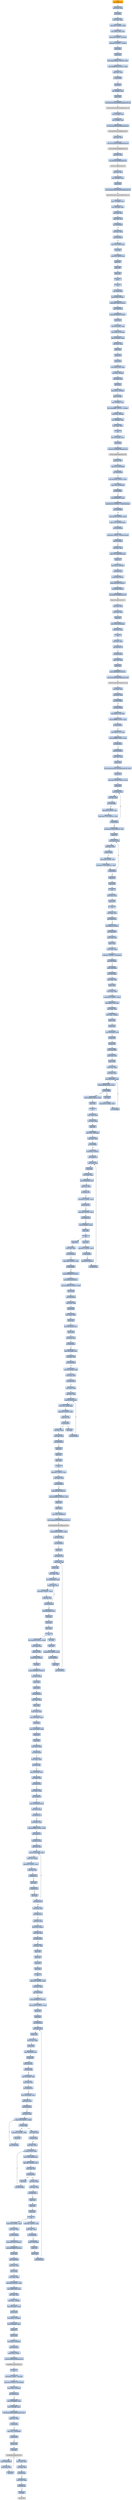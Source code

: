digraph G {
node[shape=rectangle,style=filled,fillcolor=lightsteelblue,color=lightsteelblue]
bgcolor="transparent"
a0x00436808call_0x0043da5d[label="start\ncall 0x0043da5d",color="lightgrey",fillcolor="orange"];
a0x0043da5dmovl_edi_edi[label="0x0043da5d\nmovl %edi, %edi"];
a0x0043da5fpushl_ebp[label="0x0043da5f\npushl %ebp"];
a0x0043da60movl_esp_ebp[label="0x0043da60\nmovl %esp, %ebp"];
a0x0043da62subl_0x10UINT8_esp[label="0x0043da62\nsubl $0x10<UINT8>, %esp"];
a0x0043da65movl_0x00477620_eax[label="0x0043da65\nmovl 0x00477620, %eax"];
a0x0043da6aandl_0x0UINT8__8ebp_[label="0x0043da6a\nandl $0x0<UINT8>, -8(%ebp)"];
a0x0043da6eandl_0x0UINT8__4ebp_[label="0x0043da6e\nandl $0x0<UINT8>, -4(%ebp)"];
a0x0043da72pushl_ebx[label="0x0043da72\npushl %ebx"];
a0x0043da73pushl_edi[label="0x0043da73\npushl %edi"];
a0x0043da74movl_0xbb40e64eUINT32_edi[label="0x0043da74\nmovl $0xbb40e64e<UINT32>, %edi"];
a0x0043da79movl_0xffff0000UINT32_ebx[label="0x0043da79\nmovl $0xffff0000<UINT32>, %ebx"];
a0x0043da7ecmpl_edi_eax[label="0x0043da7e\ncmpl %edi, %eax"];
a0x0043da80je_0x0043da8f[label="0x0043da80\nje 0x0043da8f"];
a0x0043da8fpushl_esi[label="0x0043da8f\npushl %esi"];
a0x0043da90leal__8ebp__eax[label="0x0043da90\nleal -8(%ebp), %eax"];
a0x0043da93pushl_eax[label="0x0043da93\npushl %eax"];
a0x0043da94call_GetSystemTimeAsFileTime_kernel32_dll[label="0x0043da94\ncall GetSystemTimeAsFileTime@kernel32.dll"];
GetSystemTimeAsFileTime_kernel32_dll[label="GetSystemTimeAsFileTime@kernel32.dll",color="lightgrey",fillcolor="lightgrey"];
a0x0043da9amovl__4ebp__esi[label="0x0043da9a\nmovl -4(%ebp), %esi"];
a0x0043da9dxorl__8ebp__esi[label="0x0043da9d\nxorl -8(%ebp), %esi"];
a0x0043daa0call_GetCurrentProcessId_kernel32_dll[label="0x0043daa0\ncall GetCurrentProcessId@kernel32.dll"];
GetCurrentProcessId_kernel32_dll[label="GetCurrentProcessId@kernel32.dll",color="lightgrey",fillcolor="lightgrey"];
a0x0043daa6xorl_eax_esi[label="0x0043daa6\nxorl %eax, %esi"];
a0x0043daa8call_GetCurrentThreadId_kernel32_dll[label="0x0043daa8\ncall GetCurrentThreadId@kernel32.dll"];
GetCurrentThreadId_kernel32_dll[label="GetCurrentThreadId@kernel32.dll",color="lightgrey",fillcolor="lightgrey"];
a0x0043daaexorl_eax_esi[label="0x0043daae\nxorl %eax, %esi"];
a0x0043dab0call_GetTickCount_kernel32_dll[label="0x0043dab0\ncall GetTickCount@kernel32.dll"];
GetTickCount_kernel32_dll[label="GetTickCount@kernel32.dll",color="lightgrey",fillcolor="lightgrey"];
a0x0043dab6xorl_eax_esi[label="0x0043dab6\nxorl %eax, %esi"];
a0x0043dab8leal__16ebp__eax[label="0x0043dab8\nleal -16(%ebp), %eax"];
a0x0043dabbpushl_eax[label="0x0043dabb\npushl %eax"];
a0x0043dabccall_QueryPerformanceCounter_kernel32_dll[label="0x0043dabc\ncall QueryPerformanceCounter@kernel32.dll"];
QueryPerformanceCounter_kernel32_dll[label="QueryPerformanceCounter@kernel32.dll",color="lightgrey",fillcolor="lightgrey"];
a0x0043dac2movl__12ebp__eax[label="0x0043dac2\nmovl -12(%ebp), %eax"];
a0x0043dac5xorl__16ebp__eax[label="0x0043dac5\nxorl -16(%ebp), %eax"];
a0x0043dac8xorl_eax_esi[label="0x0043dac8\nxorl %eax, %esi"];
a0x0043dacacmpl_edi_esi[label="0x0043daca\ncmpl %edi, %esi"];
a0x0043daccjne_0x0043dad5[label="0x0043dacc\njne 0x0043dad5"];
a0x0043dad5testl_esi_ebx[label="0x0043dad5\ntestl %esi, %ebx"];
a0x0043dad7jne_0x0043dae5[label="0x0043dad7\njne 0x0043dae5"];
a0x0043dae5movl_esi_0x00477620[label="0x0043dae5\nmovl %esi, 0x00477620"];
a0x0043daebnotl_esi[label="0x0043daeb\nnotl %esi"];
a0x0043daedmovl_esi_0x00477624[label="0x0043daed\nmovl %esi, 0x00477624"];
a0x0043daf3popl_esi[label="0x0043daf3\npopl %esi"];
a0x0043daf4popl_edi[label="0x0043daf4\npopl %edi"];
a0x0043daf5popl_ebx[label="0x0043daf5\npopl %ebx"];
a0x0043daf6leave_[label="0x0043daf6\nleave "];
a0x0043daf7ret[label="0x0043daf7\nret"];
a0x0043680djmp_0x0043669b[label="0x0043680d\njmp 0x0043669b"];
a0x0043669bpushl_0x58UINT8[label="0x0043669b\npushl $0x58<UINT8>"];
a0x0043669dpushl_0x472bf8UINT32[label="0x0043669d\npushl $0x472bf8<UINT32>"];
a0x004366a2call_0x00439a00[label="0x004366a2\ncall 0x00439a00"];
a0x00439a00pushl_0x439a60UINT32[label="0x00439a00\npushl $0x439a60<UINT32>"];
a0x00439a05pushl_fs_0[label="0x00439a05\npushl %fs:0"];
a0x00439a0cmovl_0x10esp__eax[label="0x00439a0c\nmovl 0x10(%esp), %eax"];
a0x00439a10movl_ebp_0x10esp_[label="0x00439a10\nmovl %ebp, 0x10(%esp)"];
a0x00439a14leal_0x10esp__ebp[label="0x00439a14\nleal 0x10(%esp), %ebp"];
a0x00439a18subl_eax_esp[label="0x00439a18\nsubl %eax, %esp"];
a0x00439a1apushl_ebx[label="0x00439a1a\npushl %ebx"];
a0x00439a1bpushl_esi[label="0x00439a1b\npushl %esi"];
a0x00439a1cpushl_edi[label="0x00439a1c\npushl %edi"];
a0x00439a1dmovl_0x00477620_eax[label="0x00439a1d\nmovl 0x00477620, %eax"];
a0x00439a22xorl_eax__4ebp_[label="0x00439a22\nxorl %eax, -4(%ebp)"];
a0x00439a25xorl_ebp_eax[label="0x00439a25\nxorl %ebp, %eax"];
a0x00439a27pushl_eax[label="0x00439a27\npushl %eax"];
a0x00439a28movl_esp__24ebp_[label="0x00439a28\nmovl %esp, -24(%ebp)"];
a0x00439a2bpushl__8ebp_[label="0x00439a2b\npushl -8(%ebp)"];
a0x00439a2emovl__4ebp__eax[label="0x00439a2e\nmovl -4(%ebp), %eax"];
a0x00439a31movl_0xfffffffeUINT32__4ebp_[label="0x00439a31\nmovl $0xfffffffe<UINT32>, -4(%ebp)"];
a0x00439a38movl_eax__8ebp_[label="0x00439a38\nmovl %eax, -8(%ebp)"];
a0x00439a3bleal__16ebp__eax[label="0x00439a3b\nleal -16(%ebp), %eax"];
a0x00439a3emovl_eax_fs_0[label="0x00439a3e\nmovl %eax, %fs:0"];
a0x00439a44ret[label="0x00439a44\nret"];
a0x004366a7leal__104ebp__eax[label="0x004366a7\nleal -104(%ebp), %eax"];
a0x004366aapushl_eax[label="0x004366aa\npushl %eax"];
a0x004366abcall_GetStartupInfoW_kernel32_dll[label="0x004366ab\ncall GetStartupInfoW@kernel32.dll"];
GetStartupInfoW_kernel32_dll[label="GetStartupInfoW@kernel32.dll",color="lightgrey",fillcolor="lightgrey"];
a0x004366b1xorl_esi_esi[label="0x004366b1\nxorl %esi, %esi"];
a0x004366b3cmpl_esi_0x0048b664[label="0x004366b3\ncmpl %esi, 0x0048b664"];
a0x004366b9jne_0x004366c6[label="0x004366b9\njne 0x004366c6"];
a0x004366c6movl_0x5a4dUINT32_eax[label="0x004366c6\nmovl $0x5a4d<UINT32>, %eax"];
a0x004366cbcmpw_ax_0x00400000[label="0x004366cb\ncmpw %ax, 0x00400000"];
a0x004366d2je_0x004366d9[label="0x004366d2\nje 0x004366d9"];
a0x004366d9movl_0x0040003c_eax[label="0x004366d9\nmovl 0x0040003c, %eax"];
a0x004366decmpl_0x4550UINT32_0x400000eax_[label="0x004366de\ncmpl $0x4550<UINT32>, 0x400000(%eax)"];
a0x004366e8jne_0x004366d4[label="0x004366e8\njne 0x004366d4"];
a0x004366eamovl_0x10bUINT32_ecx[label="0x004366ea\nmovl $0x10b<UINT32>, %ecx"];
a0x004366efcmpw_cx_0x400018eax_[label="0x004366ef\ncmpw %cx, 0x400018(%eax)"];
a0x004366f6jne_0x004366d4[label="0x004366f6\njne 0x004366d4"];
a0x004366f8cmpl_0xeUINT8_0x400074eax_[label="0x004366f8\ncmpl $0xe<UINT8>, 0x400074(%eax)"];
a0x004366ffjbe_0x004366d4[label="0x004366ff\njbe 0x004366d4"];
a0x00436701xorl_ecx_ecx[label="0x00436701\nxorl %ecx, %ecx"];
a0x00436703cmpl_esi_0x4000e8eax_[label="0x00436703\ncmpl %esi, 0x4000e8(%eax)"];
a0x00436709setne_cl[label="0x00436709\nsetne %cl"];
a0x0043670cmovl_ecx__28ebp_[label="0x0043670c\nmovl %ecx, -28(%ebp)"];
a0x0043670fcall_0x0043aa81[label="0x0043670f\ncall 0x0043aa81"];
a0x0043aa81pushl_0x0UINT8[label="0x0043aa81\npushl $0x0<UINT8>"];
a0x0043aa83pushl_0x1000UINT32[label="0x0043aa83\npushl $0x1000<UINT32>"];
a0x0043aa88pushl_0x0UINT8[label="0x0043aa88\npushl $0x0<UINT8>"];
a0x0043aa8acall_HeapCreate_kernel32_dll[label="0x0043aa8a\ncall HeapCreate@kernel32.dll"];
HeapCreate_kernel32_dll[label="HeapCreate@kernel32.dll",color="lightgrey",fillcolor="lightgrey"];
a0x0043aa90xorl_ecx_ecx[label="0x0043aa90\nxorl %ecx, %ecx"];
a0x0043aa92testl_eax_eax[label="0x0043aa92\ntestl %eax, %eax"];
a0x0043aa94setne_cl[label="0x0043aa94\nsetne %cl"];
a0x0043aa97movl_eax_0x004894b8[label="0x0043aa97\nmovl %eax, 0x004894b8"];
a0x0043aa9cmovl_ecx_eax[label="0x0043aa9c\nmovl %ecx, %eax"];
a0x0043aa9eret[label="0x0043aa9e\nret"];
a0x00436714testl_eax_eax[label="0x00436714\ntestl %eax, %eax"];
a0x00436716jne_0x00436720[label="0x00436716\njne 0x00436720"];
a0x00436720call_0x004396be[label="0x00436720\ncall 0x004396be"];
a0x004396bemovl_edi_edi[label="0x004396be\nmovl %edi, %edi"];
a0x004396c0pushl_edi[label="0x004396c0\npushl %edi"];
a0x004396c1pushl_0x469e68UINT32[label="0x004396c1\npushl $0x469e68<UINT32>"];
a0x004396c6call_GetModuleHandleW_kernel32_dll[label="0x004396c6\ncall GetModuleHandleW@kernel32.dll"];
GetModuleHandleW_kernel32_dll[label="GetModuleHandleW@kernel32.dll",color="lightgrey",fillcolor="lightgrey"];
a0x004396ccmovl_eax_edi[label="0x004396cc\nmovl %eax, %edi"];
a0x004396cetestl_edi_edi[label="0x004396ce\ntestl %edi, %edi"];
a0x004396d0jne_0x004396db[label="0x004396d0\njne 0x004396db"];
a0x004396d2call_0x0043939d[label="0x004396d2\ncall 0x0043939d"];
a0x0043939dmovl_0x00477758_eax[label="0x0043939d\nmovl 0x00477758, %eax"];
a0x004393a2cmpl_0xffffffffUINT8_eax[label="0x004393a2\ncmpl $0xffffffff<UINT8>, %eax"];
a0x004393a5je_0x004393bd[label="0x004393a5\nje 0x004393bd"];
a0x004393bdmovl_0x0047775c_eax[label="0x004393bd\nmovl 0x0047775c, %eax"];
a0x004393c2cmpl_0xffffffffUINT8_eax[label="0x004393c2\ncmpl $0xffffffff<UINT8>, %eax"];
a0x004393c5je_0x004393d5[label="0x004393c5\nje 0x004393d5"];
a0x004393d5jmp_0x00438d74[label="0x004393d5\njmp 0x00438d74"];
a0x00438d74movl_edi_edi[label="0x00438d74\nmovl %edi, %edi"];
a0x00438d76pushl_ebx[label="0x00438d76\npushl %ebx"];
a0x00438d77movl_DeleteCriticalSection_kernel32_dll_ebx[label="0x00438d77\nmovl DeleteCriticalSection@kernel32.dll, %ebx"];
a0x00438d7dpushl_esi[label="0x00438d7d\npushl %esi"];
a0x00438d7emovl_0x477638UINT32_esi[label="0x00438d7e\nmovl $0x477638<UINT32>, %esi"];
a0x00438d83pushl_edi[label="0x00438d83\npushl %edi"];
a0x00438d84movl_esi__edi[label="0x00438d84\nmovl (%esi), %edi"];
a0x00438d86testl_edi_edi[label="0x00438d86\ntestl %edi, %edi"];
a0x00438d88je_0x00438d9d[label="0x00438d88\nje 0x00438d9d"];
a0x00438d9daddl_0x8UINT8_esi[label="0x00438d9d\naddl $0x8<UINT8>, %esi"];
a0x00438da0cmpl_0x477758UINT32_esi[label="0x00438da0\ncmpl $0x477758<UINT32>, %esi"];
a0x00438da6jl_0x00438d84[label="0x00438da6\njl 0x00438d84"];
a0x00438da8movl_0x477638UINT32_esi[label="0x00438da8\nmovl $0x477638<UINT32>, %esi"];
a0x00438dadpopl_edi[label="0x00438dad\npopl %edi"];
a0x00438daemovl_esi__eax[label="0x00438dae\nmovl (%esi), %eax"];
a0x00438db0testl_eax_eax[label="0x00438db0\ntestl %eax, %eax"];
a0x00438db2je_0x00438dbd[label="0x00438db2\nje 0x00438dbd"];
a0x00438dbdaddl_0x8UINT8_esi[label="0x00438dbd\naddl $0x8<UINT8>, %esi"];
a0x00438dc0cmpl_0x477758UINT32_esi[label="0x00438dc0\ncmpl $0x477758<UINT32>, %esi"];
a0x00438dc6jl_0x00438dae[label="0x00438dc6\njl 0x00438dae"];
a0x00438dc8popl_esi[label="0x00438dc8\npopl %esi"];
a0x00438dc9popl_ebx[label="0x00438dc9\npopl %ebx"];
a0x00438dcaret[label="0x00438dca\nret"];
a0x004396d7xorl_eax_eax[label="0x004396d7\nxorl %eax, %eax"];
a0x004396d9popl_edi[label="0x004396d9\npopl %edi"];
a0x004396daret[label="0x004396da\nret"];
a0x00436725testl_eax_eax[label="0x00436725\ntestl %eax, %eax"];
a0x00436727jne_0x00436731[label="0x00436727\njne 0x00436731"];
a0x00436729pushl_0x10UINT8[label="0x00436729\npushl $0x10<UINT8>"];
a0x0043672bcall_0x00436672[label="0x0043672b\ncall 0x00436672"];
a0x00436672movl_edi_edi[label="0x00436672\nmovl %edi, %edi"];
a0x00436674pushl_ebp[label="0x00436674\npushl %ebp"];
a0x00436675movl_esp_ebp[label="0x00436675\nmovl %esp, %ebp"];
a0x00436677cmpl_0x1UINT8_0x00488ccc[label="0x00436677\ncmpl $0x1<UINT8>, 0x00488ccc"];
a0x0043667ejne_0x00436685[label="0x0043667e\njne 0x00436685"];
a0x00436685pushl_0x8ebp_[label="0x00436685\npushl 0x8(%ebp)"];
a0x00436688call_0x004389c2[label="0x00436688\ncall 0x004389c2"];
a0x004389c2movl_edi_edi[label="0x004389c2\nmovl %edi, %edi"];
a0x004389c4pushl_ebp[label="0x004389c4\npushl %ebp"];
a0x004389c5movl_esp_ebp[label="0x004389c5\nmovl %esp, %ebp"];
a0x004389c7subl_0x1fcUINT32_esp[label="0x004389c7\nsubl $0x1fc<UINT32>, %esp"];
a0x004389cdmovl_0x00477620_eax[label="0x004389cd\nmovl 0x00477620, %eax"];
a0x004389d2xorl_ebp_eax[label="0x004389d2\nxorl %ebp, %eax"];
a0x004389d4movl_eax__4ebp_[label="0x004389d4\nmovl %eax, -4(%ebp)"];
a0x004389d7pushl_ebx[label="0x004389d7\npushl %ebx"];
a0x004389d8pushl_esi[label="0x004389d8\npushl %esi"];
a0x004389d9movl_0x8ebp__esi[label="0x004389d9\nmovl 0x8(%ebp), %esi"];
a0x004389dcpushl_edi[label="0x004389dc\npushl %edi"];
a0x004389ddpushl_esi[label="0x004389dd\npushl %esi"];
a0x004389decall_0x0043899c[label="0x004389de\ncall 0x0043899c"];
a0x0043899cmovl_edi_edi[label="0x0043899c\nmovl %edi, %edi"];
a0x0043899epushl_ebp[label="0x0043899e\npushl %ebp"];
a0x0043899fmovl_esp_ebp[label="0x0043899f\nmovl %esp, %ebp"];
a0x004389a1xorl_eax_eax[label="0x004389a1\nxorl %eax, %eax"];
a0x004389a3movl_0x8ebp__ecx[label="0x004389a3\nmovl 0x8(%ebp), %ecx"];
a0x004389a6cmpl_0x469cf8eax8__ecx[label="0x004389a6\ncmpl 0x469cf8(,%eax,8), %ecx"];
a0x004389adje_0x004389b9[label="0x004389ad\nje 0x004389b9"];
a0x004389afincl_eax[label="0x004389af\nincl %eax"];
a0x004389b0cmpl_0x16UINT8_eax[label="0x004389b0\ncmpl $0x16<UINT8>, %eax"];
a0x004389b3jb_0x004389a3[label="0x004389b3\njb 0x004389a3"];
a0x004389b9movl_0x469cfceax8__eax[label="0x004389b9\nmovl 0x469cfc(,%eax,8), %eax"];
a0x004389c0popl_ebp[label="0x004389c0\npopl %ebp"];
a0x004389c1ret[label="0x004389c1\nret"];
a0x004389e3movl_eax_edi[label="0x004389e3\nmovl %eax, %edi"];
a0x004389e5xorl_ebx_ebx[label="0x004389e5\nxorl %ebx, %ebx"];
a0x004389e7popl_ecx[label="0x004389e7\npopl %ecx"];
a0x004389e8movl_edi__508ebp_[label="0x004389e8\nmovl %edi, -508(%ebp)"];
a0x004389eecmpl_ebx_edi[label="0x004389ee\ncmpl %ebx, %edi"];
a0x004389f0je_0x00438b62[label="0x004389f0\nje 0x00438b62"];
a0x004389f6pushl_0x3UINT8[label="0x004389f6\npushl $0x3<UINT8>"];
a0x004389f8call_0x00441cac[label="0x004389f8\ncall 0x00441cac"];
a0x00441cacmovl_edi_edi[label="0x00441cac\nmovl %edi, %edi"];
a0x00441caepushl_ebp[label="0x00441cae\npushl %ebp"];
a0x00441cafmovl_esp_ebp[label="0x00441caf\nmovl %esp, %ebp"];
a0x00441cb1movl_0x8ebp__ecx[label="0x00441cb1\nmovl 0x8(%ebp), %ecx"];
a0x00441cb4testl_ecx_ecx[label="0x00441cb4\ntestl %ecx, %ecx"];
a0x00441cb6js_0x00441cd6[label="0x00441cb6\njs 0x00441cd6"];
a0x00441cb8cmpl_0x2UINT8_ecx[label="0x00441cb8\ncmpl $0x2<UINT8>, %ecx"];
a0x00441cbbjle_0x00441cc9[label="0x00441cbb\njle 0x00441cc9"];
a0x00441cbdcmpl_0x3UINT8_ecx[label="0x00441cbd\ncmpl $0x3<UINT8>, %ecx"];
a0x00441cc0jne_0x00441cd6[label="0x00441cc0\njne 0x00441cd6"];
a0x00441cc2movl_0x00488ccc_eax[label="0x00441cc2\nmovl 0x00488ccc, %eax"];
a0x00441cc7popl_ebp[label="0x00441cc7\npopl %ebp"];
a0x00441cc8ret[label="0x00441cc8\nret"];
a0x004389fdpopl_ecx[label="0x004389fd\npopl %ecx"];
a0x004389fecmpl_0x1UINT8_eax[label="0x004389fe\ncmpl $0x1<UINT8>, %eax"];
a0x00438a01je_0x00438b0e[label="0x00438a01\nje 0x00438b0e"];
a0x00438a07pushl_0x3UINT8[label="0x00438a07\npushl $0x3<UINT8>"];
a0x00438a09call_0x00441cac[label="0x00438a09\ncall 0x00441cac"];
a0x00438a0epopl_ecx[label="0x00438a0e\npopl %ecx"];
a0x00438a0ftestl_eax_eax[label="0x00438a0f\ntestl %eax, %eax"];
a0x00438a11jne_0x00438a20[label="0x00438a11\njne 0x00438a20"];
a0x00438a20cmpl_0xfcUINT32_esi[label="0x00438a20\ncmpl $0xfc<UINT32>, %esi"];
a0x00438a26je_0x00438b62[label="0x00438a26\nje 0x00438b62"];
a0x00438a2cpushl_0x469e34UINT32[label="0x00438a2c\npushl $0x469e34<UINT32>"];
a0x00438a31pushl_0x314UINT32[label="0x00438a31\npushl $0x314<UINT32>"];
a0x00438a36movl_0x488ce8UINT32_edi[label="0x00438a36\nmovl $0x488ce8<UINT32>, %edi"];
a0x00438a3bpushl_edi[label="0x00438a3b\npushl %edi"];
a0x00438a3ccall_0x0043480b[label="0x00438a3c\ncall 0x0043480b"];
a0x0043480bmovl_edi_edi[label="0x0043480b\nmovl %edi, %edi"];
a0x0043480dpushl_ebp[label="0x0043480d\npushl %ebp"];
a0x0043480emovl_esp_ebp[label="0x0043480e\nmovl %esp, %ebp"];
a0x00434810pushl_esi[label="0x00434810\npushl %esi"];
a0x00434811movl_0x8ebp__esi[label="0x00434811\nmovl 0x8(%ebp), %esi"];
a0x00434814pushl_edi[label="0x00434814\npushl %edi"];
a0x00434815testl_esi_esi[label="0x00434815\ntestl %esi, %esi"];
a0x00434817je_0x00434820[label="0x00434817\nje 0x00434820"];
a0x00434819movl_0xcebp__edi[label="0x00434819\nmovl 0xc(%ebp), %edi"];
a0x0043481ctestl_edi_edi[label="0x0043481c\ntestl %edi, %edi"];
a0x0043481ejne_0x00434835[label="0x0043481e\njne 0x00434835"];
a0x00434835movl_0x10ebp__eax[label="0x00434835\nmovl 0x10(%ebp), %eax"];
a0x00434838testl_eax_eax[label="0x00434838\ntestl %eax, %eax"];
a0x0043483ajne_0x00434841[label="0x0043483a\njne 0x00434841"];
a0x00434841movl_esi_edx[label="0x00434841\nmovl %esi, %edx"];
a0x00434843subl_eax_edx[label="0x00434843\nsubl %eax, %edx"];
a0x00434845movzwl_eax__ecx[label="0x00434845\nmovzwl (%eax), %ecx"];
a0x00434848movw_cx_edxeax_[label="0x00434848\nmovw %cx, (%edx,%eax)"];
a0x0043484caddl_0x2UINT8_eax[label="0x0043484c\naddl $0x2<UINT8>, %eax"];
a0x0043484ftestw_cx_cx[label="0x0043484f\ntestw %cx, %cx"];
a0x00434852je_0x00434857[label="0x00434852\nje 0x00434857"];
a0x00434854decl_edi[label="0x00434854\ndecl %edi"];
a0x00434855jne_0x00434845[label="0x00434855\njne 0x00434845"];
a0x00434857xorl_eax_eax[label="0x00434857\nxorl %eax, %eax"];
a0x00434859testl_edi_edi[label="0x00434859\ntestl %edi, %edi"];
a0x0043485bjne_0x00434831[label="0x0043485b\njne 0x00434831"];
a0x00434831popl_edi[label="0x00434831\npopl %edi"];
a0x00434832popl_esi[label="0x00434832\npopl %esi"];
a0x00434833popl_ebp[label="0x00434833\npopl %ebp"];
a0x00434834ret[label="0x00434834\nret"];
a0x00438a41addl_0xcUINT8_esp[label="0x00438a41\naddl $0xc<UINT8>, %esp"];
a0x00438a44testl_eax_eax[label="0x00438a44\ntestl %eax, %eax"];
a0x00438a46jne_0x00438b04[label="0x00438a46\njne 0x00438b04"];
a0x00438a4cpushl_0x104UINT32[label="0x00438a4c\npushl $0x104<UINT32>"];
a0x00438a51movl_0x488d1aUINT32_esi[label="0x00438a51\nmovl $0x488d1a<UINT32>, %esi"];
a0x00438a56pushl_esi[label="0x00438a56\npushl %esi"];
a0x00438a57pushl_ebx[label="0x00438a57\npushl %ebx"];
a0x00438a58movw_ax_0x00488f22[label="0x00438a58\nmovw %ax, 0x00488f22"];
a0x00438a5ecall_GetModuleFileNameW_kernel32_dll[label="0x00438a5e\ncall GetModuleFileNameW@kernel32.dll"];
GetModuleFileNameW_kernel32_dll[label="GetModuleFileNameW@kernel32.dll",color="lightgrey",fillcolor="lightgrey"];
a0x00438a64movl_0x2fbUINT32_ebx[label="0x00438a64\nmovl $0x2fb<UINT32>, %ebx"];
a0x00438a69testl_eax_eax[label="0x00438a69\ntestl %eax, %eax"];
a0x00438a6bjne_0x00438a8c[label="0x00438a6b\njne 0x00438a8c"];
a0x00438a8cpushl_esi[label="0x00438a8c\npushl %esi"];
a0x00438a8dcall_0x00441c91[label="0x00438a8d\ncall 0x00441c91"];
a0x00441c91movl_edi_edi[label="0x00441c91\nmovl %edi, %edi"];
a0x00441c93pushl_ebp[label="0x00441c93\npushl %ebp"];
a0x00441c94movl_esp_ebp[label="0x00441c94\nmovl %esp, %ebp"];
a0x00441c96movl_0x8ebp__eax[label="0x00441c96\nmovl 0x8(%ebp), %eax"];
a0x00441c99movw_eax__cx[label="0x00441c99\nmovw (%eax), %cx"];
a0x00441c9caddl_0x2UINT8_eax[label="0x00441c9c\naddl $0x2<UINT8>, %eax"];
a0x00441c9ftestw_cx_cx[label="0x00441c9f\ntestw %cx, %cx"];
a0x00441ca2jne_0x00441c99[label="0x00441ca2\njne 0x00441c99"];
a0x00441ca4subl_0x8ebp__eax[label="0x00441ca4\nsubl 0x8(%ebp), %eax"];
a0x00441ca7sarl_eax[label="0x00441ca7\nsarl %eax"];
a0x00441ca9decl_eax[label="0x00441ca9\ndecl %eax"];
a0x00441caapopl_ebp[label="0x00441caa\npopl %ebp"];
a0x00441cabret[label="0x00441cab\nret"];
a0x00438a92incl_eax[label="0x00438a92\nincl %eax"];
a0x00438a93popl_ecx[label="0x00438a93\npopl %ecx"];
a0x00438a94cmpl_0x3cUINT8_eax[label="0x00438a94\ncmpl $0x3c<UINT8>, %eax"];
a0x00438a97jbe_0x00438ac3[label="0x00438a97\njbe 0x00438ac3"];
a0x00438a99pushl_esi[label="0x00438a99\npushl %esi"];
a0x00438a9acall_0x00441c91[label="0x00438a9a\ncall 0x00441c91"];
a0x00438a9fleal_0x488ca4eax2__eax[label="0x00438a9f\nleal 0x488ca4(,%eax,2), %eax"];
a0x00438aa6movl_eax_ecx[label="0x00438aa6\nmovl %eax, %ecx"];
a0x00438aa8subl_esi_ecx[label="0x00438aa8\nsubl %esi, %ecx"];
a0x00438aaapushl_0x3UINT8[label="0x00438aaa\npushl $0x3<UINT8>"];
a0x00438aacsarl_ecx[label="0x00438aac\nsarl %ecx"];
a0x00438aaepushl_0x469dfcUINT32[label="0x00438aae\npushl $0x469dfc<UINT32>"];
a0x00438ab3subl_ecx_ebx[label="0x00438ab3\nsubl %ecx, %ebx"];
a0x00438ab5pushl_ebx[label="0x00438ab5\npushl %ebx"];
a0x00438ab6pushl_eax[label="0x00438ab6\npushl %eax"];
a0x00438ab7call_0x00441bc4[label="0x00438ab7\ncall 0x00441bc4"];
a0x00441bc4movl_edi_edi[label="0x00441bc4\nmovl %edi, %edi"];
a0x00441bc6pushl_ebp[label="0x00441bc6\npushl %ebp"];
a0x00441bc7movl_esp_ebp[label="0x00441bc7\nmovl %esp, %ebp"];
a0x00441bc9movl_0x8ebp__edx[label="0x00441bc9\nmovl 0x8(%ebp), %edx"];
a0x00441bccpushl_ebx[label="0x00441bcc\npushl %ebx"];
a0x00441bcdmovl_0x14ebp__ebx[label="0x00441bcd\nmovl 0x14(%ebp), %ebx"];
a0x00441bd0pushl_esi[label="0x00441bd0\npushl %esi"];
a0x00441bd1pushl_edi[label="0x00441bd1\npushl %edi"];
a0x00441bd2testl_ebx_ebx[label="0x00441bd2\ntestl %ebx, %ebx"];
a0x00441bd4jne_0x00441be6[label="0x00441bd4\njne 0x00441be6"];
a0x00441be6testl_edx_edx[label="0x00441be6\ntestl %edx, %edx"];
a0x00441be8je_0x00441bf1[label="0x00441be8\nje 0x00441bf1"];
a0x00441beamovl_0xcebp__edi[label="0x00441bea\nmovl 0xc(%ebp), %edi"];
a0x00441bedtestl_edi_edi[label="0x00441bed\ntestl %edi, %edi"];
a0x00441befjne_0x00441c04[label="0x00441bef\njne 0x00441c04"];
a0x00441c04testl_ebx_ebx[label="0x00441c04\ntestl %ebx, %ebx"];
a0x00441c06jne_0x00441c0f[label="0x00441c06\njne 0x00441c0f"];
a0x00441c0fmovl_0x10ebp__ecx[label="0x00441c0f\nmovl 0x10(%ebp), %ecx"];
a0x00441c12testl_ecx_ecx[label="0x00441c12\ntestl %ecx, %ecx"];
a0x00441c14jne_0x00441c1d[label="0x00441c14\njne 0x00441c1d"];
a0x00441c1dmovl_edx_eax[label="0x00441c1d\nmovl %edx, %eax"];
a0x00441c1fcmpl_0xffffffffUINT8_ebx[label="0x00441c1f\ncmpl $0xffffffff<UINT8>, %ebx"];
a0x00441c22jne_0x00441c3c[label="0x00441c22\njne 0x00441c3c"];
a0x00441c3cmovl_ecx_esi[label="0x00441c3c\nmovl %ecx, %esi"];
a0x00441c3esubl_edx_esi[label="0x00441c3e\nsubl %edx, %esi"];
a0x00441c40movzwl_esieax__ecx[label="0x00441c40\nmovzwl (%esi,%eax), %ecx"];
a0x00441c44movw_cx_eax_[label="0x00441c44\nmovw %cx, (%eax)"];
a0x00441c47addl_0x2UINT8_eax[label="0x00441c47\naddl $0x2<UINT8>, %eax"];
a0x00441c4atestw_cx_cx[label="0x00441c4a\ntestw %cx, %cx"];
a0x00441c4dje_0x00441c55[label="0x00441c4d\nje 0x00441c55"];
a0x00441c4fdecl_edi[label="0x00441c4f\ndecl %edi"];
a0x00441c50je_0x00441c55[label="0x00441c50\nje 0x00441c55"];
a0x00441c52decl_ebx[label="0x00441c52\ndecl %ebx"];
a0x00441c53jne_0x00441c40[label="0x00441c53\njne 0x00441c40"];
a0x00441c55testl_ebx_ebx[label="0x00441c55\ntestl %ebx, %ebx"];
a0x00441c57jne_0x00441c5e[label="0x00441c57\njne 0x00441c5e"];
a0x00441c59xorl_ecx_ecx[label="0x00441c59\nxorl %ecx, %ecx"];
a0x00441c5bmovw_cx_eax_[label="0x00441c5b\nmovw %cx, (%eax)"];
a0x00441c5etestl_edi_edi[label="0x00441c5e\ntestl %edi, %edi"];
a0x00441c60jne_0x00441bdf[label="0x00441c60\njne 0x00441bdf"];
a0x00441bdfxorl_eax_eax[label="0x00441bdf\nxorl %eax, %eax"];
a0x00441be1popl_edi[label="0x00441be1\npopl %edi"];
a0x00441be2popl_esi[label="0x00441be2\npopl %esi"];
a0x00441be3popl_ebx[label="0x00441be3\npopl %ebx"];
a0x00441be4popl_ebp[label="0x00441be4\npopl %ebp"];
a0x00441be5ret[label="0x00441be5\nret"];
a0x00438abcaddl_0x14UINT8_esp[label="0x00438abc\naddl $0x14<UINT8>, %esp"];
a0x00438abftestl_eax_eax[label="0x00438abf\ntestl %eax, %eax"];
a0x00438ac1jne_0x00438a80[label="0x00438ac1\njne 0x00438a80"];
a0x00438ac3pushl_0x469df4UINT32[label="0x00438ac3\npushl $0x469df4<UINT32>"];
a0x00438ac8movl_0x314UINT32_esi[label="0x00438ac8\nmovl $0x314<UINT32>, %esi"];
a0x00438acdpushl_esi[label="0x00438acd\npushl %esi"];
a0x00438acepushl_edi[label="0x00438ace\npushl %edi"];
a0x00438acfcall_0x00441b4f[label="0x00438acf\ncall 0x00441b4f"];
a0x00441b4fmovl_edi_edi[label="0x00441b4f\nmovl %edi, %edi"];
a0x00441b51pushl_ebp[label="0x00441b51\npushl %ebp"];
a0x00441b52movl_esp_ebp[label="0x00441b52\nmovl %esp, %ebp"];
a0x00441b54pushl_esi[label="0x00441b54\npushl %esi"];
a0x00441b55movl_0x8ebp__esi[label="0x00441b55\nmovl 0x8(%ebp), %esi"];
a0x00441b58pushl_edi[label="0x00441b58\npushl %edi"];
a0x00441b59testl_esi_esi[label="0x00441b59\ntestl %esi, %esi"];
a0x00441b5bje_0x00441b64[label="0x00441b5b\nje 0x00441b64"];
a0x00441b5dmovl_0xcebp__edi[label="0x00441b5d\nmovl 0xc(%ebp), %edi"];
a0x00441b60testl_edi_edi[label="0x00441b60\ntestl %edi, %edi"];
a0x00441b62jne_0x00441b79[label="0x00441b62\njne 0x00441b79"];
a0x00441b79movl_0x10ebp__ecx[label="0x00441b79\nmovl 0x10(%ebp), %ecx"];
a0x00441b7ctestl_ecx_ecx[label="0x00441b7c\ntestl %ecx, %ecx"];
a0x00441b7ejne_0x00441b87[label="0x00441b7e\njne 0x00441b87"];
a0x00441b87movl_esi_edx[label="0x00441b87\nmovl %esi, %edx"];
a0x00441b89cmpw_0x0UINT8_edx_[label="0x00441b89\ncmpw $0x0<UINT8>, (%edx)"];
a0x00441b8dje_0x00441b95[label="0x00441b8d\nje 0x00441b95"];
a0x00441b8faddl_0x2UINT8_edx[label="0x00441b8f\naddl $0x2<UINT8>, %edx"];
a0x00441b92decl_edi[label="0x00441b92\ndecl %edi"];
a0x00441b93jne_0x00441b89[label="0x00441b93\njne 0x00441b89"];
a0x00441b95testl_edi_edi[label="0x00441b95\ntestl %edi, %edi"];
a0x00441b97je_0x00441b80[label="0x00441b97\nje 0x00441b80"];
a0x00441b99subl_ecx_edx[label="0x00441b99\nsubl %ecx, %edx"];
a0x00441b9bmovzwl_ecx__eax[label="0x00441b9b\nmovzwl (%ecx), %eax"];
a0x00441b9emovw_ax_edxecx_[label="0x00441b9e\nmovw %ax, (%edx,%ecx)"];
a0x00441ba2addl_0x2UINT8_ecx[label="0x00441ba2\naddl $0x2<UINT8>, %ecx"];
a0x00441ba5testw_ax_ax[label="0x00441ba5\ntestw %ax, %ax"];
a0x00441ba8je_0x00441bad[label="0x00441ba8\nje 0x00441bad"];
a0x00441baadecl_edi[label="0x00441baa\ndecl %edi"];
a0x00441babjne_0x00441b9b[label="0x00441bab\njne 0x00441b9b"];
a0x00441badxorl_eax_eax[label="0x00441bad\nxorl %eax, %eax"];
a0x00441baftestl_edi_edi[label="0x00441baf\ntestl %edi, %edi"];
a0x00441bb1jne_0x00441b75[label="0x00441bb1\njne 0x00441b75"];
a0x00441b75popl_edi[label="0x00441b75\npopl %edi"];
a0x00441b76popl_esi[label="0x00441b76\npopl %esi"];
a0x00441b77popl_ebp[label="0x00441b77\npopl %ebp"];
a0x00441b78ret[label="0x00441b78\nret"];
a0x00438ad4addl_0xcUINT8_esp[label="0x00438ad4\naddl $0xc<UINT8>, %esp"];
a0x00438ad7testl_eax_eax[label="0x00438ad7\ntestl %eax, %eax"];
a0x00438ad9jne_0x00438a80[label="0x00438ad9\njne 0x00438a80"];
a0x00438adbpushl__508ebp_[label="0x00438adb\npushl -508(%ebp)"];
a0x00438ae1pushl_esi[label="0x00438ae1\npushl %esi"];
a0x00438ae2pushl_edi[label="0x00438ae2\npushl %edi"];
a0x00438ae3call_0x00441b4f[label="0x00438ae3\ncall 0x00441b4f"];
a0x00438ae8addl_0xcUINT8_esp[label="0x00438ae8\naddl $0xc<UINT8>, %esp"];
a0x00438aebtestl_eax_eax[label="0x00438aeb\ntestl %eax, %eax"];
a0x00438aedjne_0x00438a80[label="0x00438aed\njne 0x00438a80"];
a0x00438aefpushl_0x12010UINT32[label="0x00438aef\npushl $0x12010<UINT32>"];
a0x00438af4pushl_0x469da8UINT32[label="0x00438af4\npushl $0x469da8<UINT32>"];
a0x00438af9pushl_edi[label="0x00438af9\npushl %edi"];
a0x00438afacall_0x004419e3[label="0x00438afa\ncall 0x004419e3"];
a0x004419e3movl_edi_edi[label="0x004419e3\nmovl %edi, %edi"];
a0x004419e5pushl_ebp[label="0x004419e5\npushl %ebp"];
a0x004419e6movl_esp_ebp[label="0x004419e6\nmovl %esp, %ebp"];
a0x004419e8subl_0x24UINT8_esp[label="0x004419e8\nsubl $0x24<UINT8>, %esp"];
a0x004419ebmovl_0x00477620_eax[label="0x004419eb\nmovl 0x00477620, %eax"];
a0x004419f0xorl_ebp_eax[label="0x004419f0\nxorl %ebp, %eax"];
a0x004419f2movl_eax__4ebp_[label="0x004419f2\nmovl %eax, -4(%ebp)"];
a0x004419f5movl_0x8ebp__eax[label="0x004419f5\nmovl 0x8(%ebp), %eax"];
a0x004419f8pushl_ebx[label="0x004419f8\npushl %ebx"];
a0x004419f9movl_eax__32ebp_[label="0x004419f9\nmovl %eax, -32(%ebp)"];
a0x004419fcmovl_0xcebp__eax[label="0x004419fc\nmovl 0xc(%ebp), %eax"];
a0x004419ffpushl_esi[label="0x004419ff\npushl %esi"];
a0x00441a00pushl_edi[label="0x00441a00\npushl %edi"];
a0x00441a01movl_eax__28ebp_[label="0x00441a01\nmovl %eax, -28(%ebp)"];
a0x00441a04call_0x0043931a[label="0x00441a04\ncall 0x0043931a"];
a0x0043931apushl_0x0UINT8[label="0x0043931a\npushl $0x0<UINT8>"];
a0x0043931ccall_EncodePointer_kernel32_dll[label="0x0043931c\ncall EncodePointer@kernel32.dll"];
EncodePointer_kernel32_dll[label="EncodePointer@kernel32.dll",color="lightgrey",fillcolor="lightgrey"];
a0x00439322ret[label="0x00439322\nret"];
a0x00441a09andl_0x0UINT8__20ebp_[label="0x00441a09\nandl $0x0<UINT8>, -20(%ebp)"];
a0x00441a0dcmpl_0x0UINT8_0x00489938[label="0x00441a0d\ncmpl $0x0<UINT8>, 0x00489938"];
a0x00441a14movl_eax__24ebp_[label="0x00441a14\nmovl %eax, -24(%ebp)"];
a0x00441a17jne_0x00441a96[label="0x00441a17\njne 0x00441a96"];
a0x00441a96movl_0x00489944_eax[label="0x00441a96\nmovl 0x00489944, %eax"];
a0x00441a9bmovl__24ebp__ecx[label="0x00441a9b\nmovl -24(%ebp), %ecx"];
a0x00441a9emovl_DecodePointer_kernel32_dll_esi[label="0x00441a9e\nmovl DecodePointer@kernel32.dll, %esi"];
a0x00441aa4cmpl_ecx_eax[label="0x00441aa4\ncmpl %ecx, %eax"];
a0x00441aa6je_0x00441aef[label="0x00441aa6\nje 0x00441aef"];
a0x00441aa8cmpl_ecx_0x00489948[label="0x00441aa8\ncmpl %ecx, 0x00489948"];
a0x00441aaeje_0x00441aef[label="0x00441aae\nje 0x00441aef"];
a0x00441ab0pushl_eax[label="0x00441ab0\npushl %eax"];
a0x00441ab1call_esi[label="0x00441ab1\ncall %esi"];
DecodePointer_kernel32_dll[label="DecodePointer@kernel32.dll",color="lightgrey",fillcolor="lightgrey"];
a0x00441ab3pushl_0x00489948[label="0x00441ab3\npushl 0x00489948"];
a0x00441ab9movl_eax_edi[label="0x00441ab9\nmovl %eax, %edi"];
a0x00441abbcall_esi[label="0x00441abb\ncall %esi"];
a0x00441abdmovl_eax_ebx[label="0x00441abd\nmovl %eax, %ebx"];
a0x00441abftestl_edi_edi[label="0x00441abf\ntestl %edi, %edi"];
a0x00441ac1je_0x00441aef[label="0x00441ac1\nje 0x00441aef"];
a0x00441ac3testl_ebx_ebx[label="0x00441ac3\ntestl %ebx, %ebx"];
a0x00441ac5je_0x00441aef[label="0x00441ac5\nje 0x00441aef"];
a0x00441ac7call_edi[label="0x00441ac7\ncall %edi"];
a0x20287e59[label="0x20287e59",color="lightgrey",fillcolor="lightgrey"];
a0x00436808call_0x0043da5d -> a0x0043da5dmovl_edi_edi [color="#000000"];
a0x0043da5dmovl_edi_edi -> a0x0043da5fpushl_ebp [color="#000000"];
a0x0043da5fpushl_ebp -> a0x0043da60movl_esp_ebp [color="#000000"];
a0x0043da60movl_esp_ebp -> a0x0043da62subl_0x10UINT8_esp [color="#000000"];
a0x0043da62subl_0x10UINT8_esp -> a0x0043da65movl_0x00477620_eax [color="#000000"];
a0x0043da65movl_0x00477620_eax -> a0x0043da6aandl_0x0UINT8__8ebp_ [color="#000000"];
a0x0043da6aandl_0x0UINT8__8ebp_ -> a0x0043da6eandl_0x0UINT8__4ebp_ [color="#000000"];
a0x0043da6eandl_0x0UINT8__4ebp_ -> a0x0043da72pushl_ebx [color="#000000"];
a0x0043da72pushl_ebx -> a0x0043da73pushl_edi [color="#000000"];
a0x0043da73pushl_edi -> a0x0043da74movl_0xbb40e64eUINT32_edi [color="#000000"];
a0x0043da74movl_0xbb40e64eUINT32_edi -> a0x0043da79movl_0xffff0000UINT32_ebx [color="#000000"];
a0x0043da79movl_0xffff0000UINT32_ebx -> a0x0043da7ecmpl_edi_eax [color="#000000"];
a0x0043da7ecmpl_edi_eax -> a0x0043da80je_0x0043da8f [color="#000000"];
a0x0043da80je_0x0043da8f -> a0x0043da8fpushl_esi [color="#000000",label="T"];
a0x0043da8fpushl_esi -> a0x0043da90leal__8ebp__eax [color="#000000"];
a0x0043da90leal__8ebp__eax -> a0x0043da93pushl_eax [color="#000000"];
a0x0043da93pushl_eax -> a0x0043da94call_GetSystemTimeAsFileTime_kernel32_dll [color="#000000"];
a0x0043da94call_GetSystemTimeAsFileTime_kernel32_dll -> GetSystemTimeAsFileTime_kernel32_dll [color="#000000"];
GetSystemTimeAsFileTime_kernel32_dll -> a0x0043da9amovl__4ebp__esi [color="#000000"];
a0x0043da9amovl__4ebp__esi -> a0x0043da9dxorl__8ebp__esi [color="#000000"];
a0x0043da9dxorl__8ebp__esi -> a0x0043daa0call_GetCurrentProcessId_kernel32_dll [color="#000000"];
a0x0043daa0call_GetCurrentProcessId_kernel32_dll -> GetCurrentProcessId_kernel32_dll [color="#000000"];
GetCurrentProcessId_kernel32_dll -> a0x0043daa6xorl_eax_esi [color="#000000"];
a0x0043daa6xorl_eax_esi -> a0x0043daa8call_GetCurrentThreadId_kernel32_dll [color="#000000"];
a0x0043daa8call_GetCurrentThreadId_kernel32_dll -> GetCurrentThreadId_kernel32_dll [color="#000000"];
GetCurrentThreadId_kernel32_dll -> a0x0043daaexorl_eax_esi [color="#000000"];
a0x0043daaexorl_eax_esi -> a0x0043dab0call_GetTickCount_kernel32_dll [color="#000000"];
a0x0043dab0call_GetTickCount_kernel32_dll -> GetTickCount_kernel32_dll [color="#000000"];
GetTickCount_kernel32_dll -> a0x0043dab6xorl_eax_esi [color="#000000"];
a0x0043dab6xorl_eax_esi -> a0x0043dab8leal__16ebp__eax [color="#000000"];
a0x0043dab8leal__16ebp__eax -> a0x0043dabbpushl_eax [color="#000000"];
a0x0043dabbpushl_eax -> a0x0043dabccall_QueryPerformanceCounter_kernel32_dll [color="#000000"];
a0x0043dabccall_QueryPerformanceCounter_kernel32_dll -> QueryPerformanceCounter_kernel32_dll [color="#000000"];
QueryPerformanceCounter_kernel32_dll -> a0x0043dac2movl__12ebp__eax [color="#000000"];
a0x0043dac2movl__12ebp__eax -> a0x0043dac5xorl__16ebp__eax [color="#000000"];
a0x0043dac5xorl__16ebp__eax -> a0x0043dac8xorl_eax_esi [color="#000000"];
a0x0043dac8xorl_eax_esi -> a0x0043dacacmpl_edi_esi [color="#000000"];
a0x0043dacacmpl_edi_esi -> a0x0043daccjne_0x0043dad5 [color="#000000"];
a0x0043daccjne_0x0043dad5 -> a0x0043dad5testl_esi_ebx [color="#000000",label="T"];
a0x0043dad5testl_esi_ebx -> a0x0043dad7jne_0x0043dae5 [color="#000000"];
a0x0043dad7jne_0x0043dae5 -> a0x0043dae5movl_esi_0x00477620 [color="#000000",label="T"];
a0x0043dae5movl_esi_0x00477620 -> a0x0043daebnotl_esi [color="#000000"];
a0x0043daebnotl_esi -> a0x0043daedmovl_esi_0x00477624 [color="#000000"];
a0x0043daedmovl_esi_0x00477624 -> a0x0043daf3popl_esi [color="#000000"];
a0x0043daf3popl_esi -> a0x0043daf4popl_edi [color="#000000"];
a0x0043daf4popl_edi -> a0x0043daf5popl_ebx [color="#000000"];
a0x0043daf5popl_ebx -> a0x0043daf6leave_ [color="#000000"];
a0x0043daf6leave_ -> a0x0043daf7ret [color="#000000"];
a0x0043daf7ret -> a0x0043680djmp_0x0043669b [color="#000000"];
a0x0043680djmp_0x0043669b -> a0x0043669bpushl_0x58UINT8 [color="#000000"];
a0x0043669bpushl_0x58UINT8 -> a0x0043669dpushl_0x472bf8UINT32 [color="#000000"];
a0x0043669dpushl_0x472bf8UINT32 -> a0x004366a2call_0x00439a00 [color="#000000"];
a0x004366a2call_0x00439a00 -> a0x00439a00pushl_0x439a60UINT32 [color="#000000"];
a0x00439a00pushl_0x439a60UINT32 -> a0x00439a05pushl_fs_0 [color="#000000"];
a0x00439a05pushl_fs_0 -> a0x00439a0cmovl_0x10esp__eax [color="#000000"];
a0x00439a0cmovl_0x10esp__eax -> a0x00439a10movl_ebp_0x10esp_ [color="#000000"];
a0x00439a10movl_ebp_0x10esp_ -> a0x00439a14leal_0x10esp__ebp [color="#000000"];
a0x00439a14leal_0x10esp__ebp -> a0x00439a18subl_eax_esp [color="#000000"];
a0x00439a18subl_eax_esp -> a0x00439a1apushl_ebx [color="#000000"];
a0x00439a1apushl_ebx -> a0x00439a1bpushl_esi [color="#000000"];
a0x00439a1bpushl_esi -> a0x00439a1cpushl_edi [color="#000000"];
a0x00439a1cpushl_edi -> a0x00439a1dmovl_0x00477620_eax [color="#000000"];
a0x00439a1dmovl_0x00477620_eax -> a0x00439a22xorl_eax__4ebp_ [color="#000000"];
a0x00439a22xorl_eax__4ebp_ -> a0x00439a25xorl_ebp_eax [color="#000000"];
a0x00439a25xorl_ebp_eax -> a0x00439a27pushl_eax [color="#000000"];
a0x00439a27pushl_eax -> a0x00439a28movl_esp__24ebp_ [color="#000000"];
a0x00439a28movl_esp__24ebp_ -> a0x00439a2bpushl__8ebp_ [color="#000000"];
a0x00439a2bpushl__8ebp_ -> a0x00439a2emovl__4ebp__eax [color="#000000"];
a0x00439a2emovl__4ebp__eax -> a0x00439a31movl_0xfffffffeUINT32__4ebp_ [color="#000000"];
a0x00439a31movl_0xfffffffeUINT32__4ebp_ -> a0x00439a38movl_eax__8ebp_ [color="#000000"];
a0x00439a38movl_eax__8ebp_ -> a0x00439a3bleal__16ebp__eax [color="#000000"];
a0x00439a3bleal__16ebp__eax -> a0x00439a3emovl_eax_fs_0 [color="#000000"];
a0x00439a3emovl_eax_fs_0 -> a0x00439a44ret [color="#000000"];
a0x00439a44ret -> a0x004366a7leal__104ebp__eax [color="#000000"];
a0x004366a7leal__104ebp__eax -> a0x004366aapushl_eax [color="#000000"];
a0x004366aapushl_eax -> a0x004366abcall_GetStartupInfoW_kernel32_dll [color="#000000"];
a0x004366abcall_GetStartupInfoW_kernel32_dll -> GetStartupInfoW_kernel32_dll [color="#000000"];
GetStartupInfoW_kernel32_dll -> a0x004366b1xorl_esi_esi [color="#000000"];
a0x004366b1xorl_esi_esi -> a0x004366b3cmpl_esi_0x0048b664 [color="#000000"];
a0x004366b3cmpl_esi_0x0048b664 -> a0x004366b9jne_0x004366c6 [color="#000000"];
a0x004366b9jne_0x004366c6 -> a0x004366c6movl_0x5a4dUINT32_eax [color="#000000",label="T"];
a0x004366c6movl_0x5a4dUINT32_eax -> a0x004366cbcmpw_ax_0x00400000 [color="#000000"];
a0x004366cbcmpw_ax_0x00400000 -> a0x004366d2je_0x004366d9 [color="#000000"];
a0x004366d2je_0x004366d9 -> a0x004366d9movl_0x0040003c_eax [color="#000000",label="T"];
a0x004366d9movl_0x0040003c_eax -> a0x004366decmpl_0x4550UINT32_0x400000eax_ [color="#000000"];
a0x004366decmpl_0x4550UINT32_0x400000eax_ -> a0x004366e8jne_0x004366d4 [color="#000000"];
a0x004366e8jne_0x004366d4 -> a0x004366eamovl_0x10bUINT32_ecx [color="#000000",label="F"];
a0x004366eamovl_0x10bUINT32_ecx -> a0x004366efcmpw_cx_0x400018eax_ [color="#000000"];
a0x004366efcmpw_cx_0x400018eax_ -> a0x004366f6jne_0x004366d4 [color="#000000"];
a0x004366f6jne_0x004366d4 -> a0x004366f8cmpl_0xeUINT8_0x400074eax_ [color="#000000",label="F"];
a0x004366f8cmpl_0xeUINT8_0x400074eax_ -> a0x004366ffjbe_0x004366d4 [color="#000000"];
a0x004366ffjbe_0x004366d4 -> a0x00436701xorl_ecx_ecx [color="#000000",label="F"];
a0x00436701xorl_ecx_ecx -> a0x00436703cmpl_esi_0x4000e8eax_ [color="#000000"];
a0x00436703cmpl_esi_0x4000e8eax_ -> a0x00436709setne_cl [color="#000000"];
a0x00436709setne_cl -> a0x0043670cmovl_ecx__28ebp_ [color="#000000"];
a0x0043670cmovl_ecx__28ebp_ -> a0x0043670fcall_0x0043aa81 [color="#000000"];
a0x0043670fcall_0x0043aa81 -> a0x0043aa81pushl_0x0UINT8 [color="#000000"];
a0x0043aa81pushl_0x0UINT8 -> a0x0043aa83pushl_0x1000UINT32 [color="#000000"];
a0x0043aa83pushl_0x1000UINT32 -> a0x0043aa88pushl_0x0UINT8 [color="#000000"];
a0x0043aa88pushl_0x0UINT8 -> a0x0043aa8acall_HeapCreate_kernel32_dll [color="#000000"];
a0x0043aa8acall_HeapCreate_kernel32_dll -> HeapCreate_kernel32_dll [color="#000000"];
HeapCreate_kernel32_dll -> a0x0043aa90xorl_ecx_ecx [color="#000000"];
a0x0043aa90xorl_ecx_ecx -> a0x0043aa92testl_eax_eax [color="#000000"];
a0x0043aa92testl_eax_eax -> a0x0043aa94setne_cl [color="#000000"];
a0x0043aa94setne_cl -> a0x0043aa97movl_eax_0x004894b8 [color="#000000"];
a0x0043aa97movl_eax_0x004894b8 -> a0x0043aa9cmovl_ecx_eax [color="#000000"];
a0x0043aa9cmovl_ecx_eax -> a0x0043aa9eret [color="#000000"];
a0x0043aa9eret -> a0x00436714testl_eax_eax [color="#000000"];
a0x00436714testl_eax_eax -> a0x00436716jne_0x00436720 [color="#000000"];
a0x00436716jne_0x00436720 -> a0x00436720call_0x004396be [color="#000000",label="T"];
a0x00436720call_0x004396be -> a0x004396bemovl_edi_edi [color="#000000"];
a0x004396bemovl_edi_edi -> a0x004396c0pushl_edi [color="#000000"];
a0x004396c0pushl_edi -> a0x004396c1pushl_0x469e68UINT32 [color="#000000"];
a0x004396c1pushl_0x469e68UINT32 -> a0x004396c6call_GetModuleHandleW_kernel32_dll [color="#000000"];
a0x004396c6call_GetModuleHandleW_kernel32_dll -> GetModuleHandleW_kernel32_dll [color="#000000"];
GetModuleHandleW_kernel32_dll -> a0x004396ccmovl_eax_edi [color="#000000"];
a0x004396ccmovl_eax_edi -> a0x004396cetestl_edi_edi [color="#000000"];
a0x004396cetestl_edi_edi -> a0x004396d0jne_0x004396db [color="#000000"];
a0x004396d0jne_0x004396db -> a0x004396d2call_0x0043939d [color="#000000",label="F"];
a0x004396d2call_0x0043939d -> a0x0043939dmovl_0x00477758_eax [color="#000000"];
a0x0043939dmovl_0x00477758_eax -> a0x004393a2cmpl_0xffffffffUINT8_eax [color="#000000"];
a0x004393a2cmpl_0xffffffffUINT8_eax -> a0x004393a5je_0x004393bd [color="#000000"];
a0x004393a5je_0x004393bd -> a0x004393bdmovl_0x0047775c_eax [color="#000000",label="T"];
a0x004393bdmovl_0x0047775c_eax -> a0x004393c2cmpl_0xffffffffUINT8_eax [color="#000000"];
a0x004393c2cmpl_0xffffffffUINT8_eax -> a0x004393c5je_0x004393d5 [color="#000000"];
a0x004393c5je_0x004393d5 -> a0x004393d5jmp_0x00438d74 [color="#000000",label="T"];
a0x004393d5jmp_0x00438d74 -> a0x00438d74movl_edi_edi [color="#000000"];
a0x00438d74movl_edi_edi -> a0x00438d76pushl_ebx [color="#000000"];
a0x00438d76pushl_ebx -> a0x00438d77movl_DeleteCriticalSection_kernel32_dll_ebx [color="#000000"];
a0x00438d77movl_DeleteCriticalSection_kernel32_dll_ebx -> a0x00438d7dpushl_esi [color="#000000"];
a0x00438d7dpushl_esi -> a0x00438d7emovl_0x477638UINT32_esi [color="#000000"];
a0x00438d7emovl_0x477638UINT32_esi -> a0x00438d83pushl_edi [color="#000000"];
a0x00438d83pushl_edi -> a0x00438d84movl_esi__edi [color="#000000"];
a0x00438d84movl_esi__edi -> a0x00438d86testl_edi_edi [color="#000000"];
a0x00438d86testl_edi_edi -> a0x00438d88je_0x00438d9d [color="#000000"];
a0x00438d88je_0x00438d9d -> a0x00438d9daddl_0x8UINT8_esi [color="#000000",label="T"];
a0x00438d9daddl_0x8UINT8_esi -> a0x00438da0cmpl_0x477758UINT32_esi [color="#000000"];
a0x00438da0cmpl_0x477758UINT32_esi -> a0x00438da6jl_0x00438d84 [color="#000000"];
a0x00438da6jl_0x00438d84 -> a0x00438d84movl_esi__edi [color="#000000",label="T"];
a0x00438da6jl_0x00438d84 -> a0x00438da8movl_0x477638UINT32_esi [color="#000000",label="F"];
a0x00438da8movl_0x477638UINT32_esi -> a0x00438dadpopl_edi [color="#000000"];
a0x00438dadpopl_edi -> a0x00438daemovl_esi__eax [color="#000000"];
a0x00438daemovl_esi__eax -> a0x00438db0testl_eax_eax [color="#000000"];
a0x00438db0testl_eax_eax -> a0x00438db2je_0x00438dbd [color="#000000"];
a0x00438db2je_0x00438dbd -> a0x00438dbdaddl_0x8UINT8_esi [color="#000000",label="T"];
a0x00438dbdaddl_0x8UINT8_esi -> a0x00438dc0cmpl_0x477758UINT32_esi [color="#000000"];
a0x00438dc0cmpl_0x477758UINT32_esi -> a0x00438dc6jl_0x00438dae [color="#000000"];
a0x00438dc6jl_0x00438dae -> a0x00438daemovl_esi__eax [color="#000000",label="T"];
a0x00438dc6jl_0x00438dae -> a0x00438dc8popl_esi [color="#000000",label="F"];
a0x00438dc8popl_esi -> a0x00438dc9popl_ebx [color="#000000"];
a0x00438dc9popl_ebx -> a0x00438dcaret [color="#000000"];
a0x00438dcaret -> a0x004396d7xorl_eax_eax [color="#000000"];
a0x004396d7xorl_eax_eax -> a0x004396d9popl_edi [color="#000000"];
a0x004396d9popl_edi -> a0x004396daret [color="#000000"];
a0x004396daret -> a0x00436725testl_eax_eax [color="#000000"];
a0x00436725testl_eax_eax -> a0x00436727jne_0x00436731 [color="#000000"];
a0x00436727jne_0x00436731 -> a0x00436729pushl_0x10UINT8 [color="#000000",label="F"];
a0x00436729pushl_0x10UINT8 -> a0x0043672bcall_0x00436672 [color="#000000"];
a0x0043672bcall_0x00436672 -> a0x00436672movl_edi_edi [color="#000000"];
a0x00436672movl_edi_edi -> a0x00436674pushl_ebp [color="#000000"];
a0x00436674pushl_ebp -> a0x00436675movl_esp_ebp [color="#000000"];
a0x00436675movl_esp_ebp -> a0x00436677cmpl_0x1UINT8_0x00488ccc [color="#000000"];
a0x00436677cmpl_0x1UINT8_0x00488ccc -> a0x0043667ejne_0x00436685 [color="#000000"];
a0x0043667ejne_0x00436685 -> a0x00436685pushl_0x8ebp_ [color="#000000",label="T"];
a0x00436685pushl_0x8ebp_ -> a0x00436688call_0x004389c2 [color="#000000"];
a0x00436688call_0x004389c2 -> a0x004389c2movl_edi_edi [color="#000000"];
a0x004389c2movl_edi_edi -> a0x004389c4pushl_ebp [color="#000000"];
a0x004389c4pushl_ebp -> a0x004389c5movl_esp_ebp [color="#000000"];
a0x004389c5movl_esp_ebp -> a0x004389c7subl_0x1fcUINT32_esp [color="#000000"];
a0x004389c7subl_0x1fcUINT32_esp -> a0x004389cdmovl_0x00477620_eax [color="#000000"];
a0x004389cdmovl_0x00477620_eax -> a0x004389d2xorl_ebp_eax [color="#000000"];
a0x004389d2xorl_ebp_eax -> a0x004389d4movl_eax__4ebp_ [color="#000000"];
a0x004389d4movl_eax__4ebp_ -> a0x004389d7pushl_ebx [color="#000000"];
a0x004389d7pushl_ebx -> a0x004389d8pushl_esi [color="#000000"];
a0x004389d8pushl_esi -> a0x004389d9movl_0x8ebp__esi [color="#000000"];
a0x004389d9movl_0x8ebp__esi -> a0x004389dcpushl_edi [color="#000000"];
a0x004389dcpushl_edi -> a0x004389ddpushl_esi [color="#000000"];
a0x004389ddpushl_esi -> a0x004389decall_0x0043899c [color="#000000"];
a0x004389decall_0x0043899c -> a0x0043899cmovl_edi_edi [color="#000000"];
a0x0043899cmovl_edi_edi -> a0x0043899epushl_ebp [color="#000000"];
a0x0043899epushl_ebp -> a0x0043899fmovl_esp_ebp [color="#000000"];
a0x0043899fmovl_esp_ebp -> a0x004389a1xorl_eax_eax [color="#000000"];
a0x004389a1xorl_eax_eax -> a0x004389a3movl_0x8ebp__ecx [color="#000000"];
a0x004389a3movl_0x8ebp__ecx -> a0x004389a6cmpl_0x469cf8eax8__ecx [color="#000000"];
a0x004389a6cmpl_0x469cf8eax8__ecx -> a0x004389adje_0x004389b9 [color="#000000"];
a0x004389adje_0x004389b9 -> a0x004389afincl_eax [color="#000000",label="F"];
a0x004389afincl_eax -> a0x004389b0cmpl_0x16UINT8_eax [color="#000000"];
a0x004389b0cmpl_0x16UINT8_eax -> a0x004389b3jb_0x004389a3 [color="#000000"];
a0x004389b3jb_0x004389a3 -> a0x004389a3movl_0x8ebp__ecx [color="#000000",label="T"];
a0x004389adje_0x004389b9 -> a0x004389b9movl_0x469cfceax8__eax [color="#000000",label="T"];
a0x004389b9movl_0x469cfceax8__eax -> a0x004389c0popl_ebp [color="#000000"];
a0x004389c0popl_ebp -> a0x004389c1ret [color="#000000"];
a0x004389c1ret -> a0x004389e3movl_eax_edi [color="#000000"];
a0x004389e3movl_eax_edi -> a0x004389e5xorl_ebx_ebx [color="#000000"];
a0x004389e5xorl_ebx_ebx -> a0x004389e7popl_ecx [color="#000000"];
a0x004389e7popl_ecx -> a0x004389e8movl_edi__508ebp_ [color="#000000"];
a0x004389e8movl_edi__508ebp_ -> a0x004389eecmpl_ebx_edi [color="#000000"];
a0x004389eecmpl_ebx_edi -> a0x004389f0je_0x00438b62 [color="#000000"];
a0x004389f0je_0x00438b62 -> a0x004389f6pushl_0x3UINT8 [color="#000000",label="F"];
a0x004389f6pushl_0x3UINT8 -> a0x004389f8call_0x00441cac [color="#000000"];
a0x004389f8call_0x00441cac -> a0x00441cacmovl_edi_edi [color="#000000"];
a0x00441cacmovl_edi_edi -> a0x00441caepushl_ebp [color="#000000"];
a0x00441caepushl_ebp -> a0x00441cafmovl_esp_ebp [color="#000000"];
a0x00441cafmovl_esp_ebp -> a0x00441cb1movl_0x8ebp__ecx [color="#000000"];
a0x00441cb1movl_0x8ebp__ecx -> a0x00441cb4testl_ecx_ecx [color="#000000"];
a0x00441cb4testl_ecx_ecx -> a0x00441cb6js_0x00441cd6 [color="#000000"];
a0x00441cb6js_0x00441cd6 -> a0x00441cb8cmpl_0x2UINT8_ecx [color="#000000",label="F"];
a0x00441cb8cmpl_0x2UINT8_ecx -> a0x00441cbbjle_0x00441cc9 [color="#000000"];
a0x00441cbbjle_0x00441cc9 -> a0x00441cbdcmpl_0x3UINT8_ecx [color="#000000",label="F"];
a0x00441cbdcmpl_0x3UINT8_ecx -> a0x00441cc0jne_0x00441cd6 [color="#000000"];
a0x00441cc0jne_0x00441cd6 -> a0x00441cc2movl_0x00488ccc_eax [color="#000000",label="F"];
a0x00441cc2movl_0x00488ccc_eax -> a0x00441cc7popl_ebp [color="#000000"];
a0x00441cc7popl_ebp -> a0x00441cc8ret [color="#000000"];
a0x00441cc8ret -> a0x004389fdpopl_ecx [color="#000000"];
a0x004389fdpopl_ecx -> a0x004389fecmpl_0x1UINT8_eax [color="#000000"];
a0x004389fecmpl_0x1UINT8_eax -> a0x00438a01je_0x00438b0e [color="#000000"];
a0x00438a01je_0x00438b0e -> a0x00438a07pushl_0x3UINT8 [color="#000000",label="F"];
a0x00438a07pushl_0x3UINT8 -> a0x00438a09call_0x00441cac [color="#000000"];
a0x00438a09call_0x00441cac -> a0x00441cacmovl_edi_edi [color="#000000"];
a0x00441cc8ret -> a0x00438a0epopl_ecx [color="#000000"];
a0x00438a0epopl_ecx -> a0x00438a0ftestl_eax_eax [color="#000000"];
a0x00438a0ftestl_eax_eax -> a0x00438a11jne_0x00438a20 [color="#000000"];
a0x00438a11jne_0x00438a20 -> a0x00438a20cmpl_0xfcUINT32_esi [color="#000000",label="T"];
a0x00438a20cmpl_0xfcUINT32_esi -> a0x00438a26je_0x00438b62 [color="#000000"];
a0x00438a26je_0x00438b62 -> a0x00438a2cpushl_0x469e34UINT32 [color="#000000",label="F"];
a0x00438a2cpushl_0x469e34UINT32 -> a0x00438a31pushl_0x314UINT32 [color="#000000"];
a0x00438a31pushl_0x314UINT32 -> a0x00438a36movl_0x488ce8UINT32_edi [color="#000000"];
a0x00438a36movl_0x488ce8UINT32_edi -> a0x00438a3bpushl_edi [color="#000000"];
a0x00438a3bpushl_edi -> a0x00438a3ccall_0x0043480b [color="#000000"];
a0x00438a3ccall_0x0043480b -> a0x0043480bmovl_edi_edi [color="#000000"];
a0x0043480bmovl_edi_edi -> a0x0043480dpushl_ebp [color="#000000"];
a0x0043480dpushl_ebp -> a0x0043480emovl_esp_ebp [color="#000000"];
a0x0043480emovl_esp_ebp -> a0x00434810pushl_esi [color="#000000"];
a0x00434810pushl_esi -> a0x00434811movl_0x8ebp__esi [color="#000000"];
a0x00434811movl_0x8ebp__esi -> a0x00434814pushl_edi [color="#000000"];
a0x00434814pushl_edi -> a0x00434815testl_esi_esi [color="#000000"];
a0x00434815testl_esi_esi -> a0x00434817je_0x00434820 [color="#000000"];
a0x00434817je_0x00434820 -> a0x00434819movl_0xcebp__edi [color="#000000",label="F"];
a0x00434819movl_0xcebp__edi -> a0x0043481ctestl_edi_edi [color="#000000"];
a0x0043481ctestl_edi_edi -> a0x0043481ejne_0x00434835 [color="#000000"];
a0x0043481ejne_0x00434835 -> a0x00434835movl_0x10ebp__eax [color="#000000",label="T"];
a0x00434835movl_0x10ebp__eax -> a0x00434838testl_eax_eax [color="#000000"];
a0x00434838testl_eax_eax -> a0x0043483ajne_0x00434841 [color="#000000"];
a0x0043483ajne_0x00434841 -> a0x00434841movl_esi_edx [color="#000000",label="T"];
a0x00434841movl_esi_edx -> a0x00434843subl_eax_edx [color="#000000"];
a0x00434843subl_eax_edx -> a0x00434845movzwl_eax__ecx [color="#000000"];
a0x00434845movzwl_eax__ecx -> a0x00434848movw_cx_edxeax_ [color="#000000"];
a0x00434848movw_cx_edxeax_ -> a0x0043484caddl_0x2UINT8_eax [color="#000000"];
a0x0043484caddl_0x2UINT8_eax -> a0x0043484ftestw_cx_cx [color="#000000"];
a0x0043484ftestw_cx_cx -> a0x00434852je_0x00434857 [color="#000000"];
a0x00434852je_0x00434857 -> a0x00434854decl_edi [color="#000000",label="F"];
a0x00434854decl_edi -> a0x00434855jne_0x00434845 [color="#000000"];
a0x00434855jne_0x00434845 -> a0x00434845movzwl_eax__ecx [color="#000000",label="T"];
a0x00434852je_0x00434857 -> a0x00434857xorl_eax_eax [color="#000000",label="T"];
a0x00434857xorl_eax_eax -> a0x00434859testl_edi_edi [color="#000000"];
a0x00434859testl_edi_edi -> a0x0043485bjne_0x00434831 [color="#000000"];
a0x0043485bjne_0x00434831 -> a0x00434831popl_edi [color="#000000",label="T"];
a0x00434831popl_edi -> a0x00434832popl_esi [color="#000000"];
a0x00434832popl_esi -> a0x00434833popl_ebp [color="#000000"];
a0x00434833popl_ebp -> a0x00434834ret [color="#000000"];
a0x00434834ret -> a0x00438a41addl_0xcUINT8_esp [color="#000000"];
a0x00438a41addl_0xcUINT8_esp -> a0x00438a44testl_eax_eax [color="#000000"];
a0x00438a44testl_eax_eax -> a0x00438a46jne_0x00438b04 [color="#000000"];
a0x00438a46jne_0x00438b04 -> a0x00438a4cpushl_0x104UINT32 [color="#000000",label="F"];
a0x00438a4cpushl_0x104UINT32 -> a0x00438a51movl_0x488d1aUINT32_esi [color="#000000"];
a0x00438a51movl_0x488d1aUINT32_esi -> a0x00438a56pushl_esi [color="#000000"];
a0x00438a56pushl_esi -> a0x00438a57pushl_ebx [color="#000000"];
a0x00438a57pushl_ebx -> a0x00438a58movw_ax_0x00488f22 [color="#000000"];
a0x00438a58movw_ax_0x00488f22 -> a0x00438a5ecall_GetModuleFileNameW_kernel32_dll [color="#000000"];
a0x00438a5ecall_GetModuleFileNameW_kernel32_dll -> GetModuleFileNameW_kernel32_dll [color="#000000"];
GetModuleFileNameW_kernel32_dll -> a0x00438a64movl_0x2fbUINT32_ebx [color="#000000"];
a0x00438a64movl_0x2fbUINT32_ebx -> a0x00438a69testl_eax_eax [color="#000000"];
a0x00438a69testl_eax_eax -> a0x00438a6bjne_0x00438a8c [color="#000000"];
a0x00438a6bjne_0x00438a8c -> a0x00438a8cpushl_esi [color="#000000",label="T"];
a0x00438a8cpushl_esi -> a0x00438a8dcall_0x00441c91 [color="#000000"];
a0x00438a8dcall_0x00441c91 -> a0x00441c91movl_edi_edi [color="#000000"];
a0x00441c91movl_edi_edi -> a0x00441c93pushl_ebp [color="#000000"];
a0x00441c93pushl_ebp -> a0x00441c94movl_esp_ebp [color="#000000"];
a0x00441c94movl_esp_ebp -> a0x00441c96movl_0x8ebp__eax [color="#000000"];
a0x00441c96movl_0x8ebp__eax -> a0x00441c99movw_eax__cx [color="#000000"];
a0x00441c99movw_eax__cx -> a0x00441c9caddl_0x2UINT8_eax [color="#000000"];
a0x00441c9caddl_0x2UINT8_eax -> a0x00441c9ftestw_cx_cx [color="#000000"];
a0x00441c9ftestw_cx_cx -> a0x00441ca2jne_0x00441c99 [color="#000000"];
a0x00441ca2jne_0x00441c99 -> a0x00441c99movw_eax__cx [color="#000000",label="T"];
a0x00441ca2jne_0x00441c99 -> a0x00441ca4subl_0x8ebp__eax [color="#000000",label="F"];
a0x00441ca4subl_0x8ebp__eax -> a0x00441ca7sarl_eax [color="#000000"];
a0x00441ca7sarl_eax -> a0x00441ca9decl_eax [color="#000000"];
a0x00441ca9decl_eax -> a0x00441caapopl_ebp [color="#000000"];
a0x00441caapopl_ebp -> a0x00441cabret [color="#000000"];
a0x00441cabret -> a0x00438a92incl_eax [color="#000000"];
a0x00438a92incl_eax -> a0x00438a93popl_ecx [color="#000000"];
a0x00438a93popl_ecx -> a0x00438a94cmpl_0x3cUINT8_eax [color="#000000"];
a0x00438a94cmpl_0x3cUINT8_eax -> a0x00438a97jbe_0x00438ac3 [color="#000000"];
a0x00438a97jbe_0x00438ac3 -> a0x00438a99pushl_esi [color="#000000",label="F"];
a0x00438a99pushl_esi -> a0x00438a9acall_0x00441c91 [color="#000000"];
a0x00438a9acall_0x00441c91 -> a0x00441c91movl_edi_edi [color="#000000"];
a0x00441cabret -> a0x00438a9fleal_0x488ca4eax2__eax [color="#000000"];
a0x00438a9fleal_0x488ca4eax2__eax -> a0x00438aa6movl_eax_ecx [color="#000000"];
a0x00438aa6movl_eax_ecx -> a0x00438aa8subl_esi_ecx [color="#000000"];
a0x00438aa8subl_esi_ecx -> a0x00438aaapushl_0x3UINT8 [color="#000000"];
a0x00438aaapushl_0x3UINT8 -> a0x00438aacsarl_ecx [color="#000000"];
a0x00438aacsarl_ecx -> a0x00438aaepushl_0x469dfcUINT32 [color="#000000"];
a0x00438aaepushl_0x469dfcUINT32 -> a0x00438ab3subl_ecx_ebx [color="#000000"];
a0x00438ab3subl_ecx_ebx -> a0x00438ab5pushl_ebx [color="#000000"];
a0x00438ab5pushl_ebx -> a0x00438ab6pushl_eax [color="#000000"];
a0x00438ab6pushl_eax -> a0x00438ab7call_0x00441bc4 [color="#000000"];
a0x00438ab7call_0x00441bc4 -> a0x00441bc4movl_edi_edi [color="#000000"];
a0x00441bc4movl_edi_edi -> a0x00441bc6pushl_ebp [color="#000000"];
a0x00441bc6pushl_ebp -> a0x00441bc7movl_esp_ebp [color="#000000"];
a0x00441bc7movl_esp_ebp -> a0x00441bc9movl_0x8ebp__edx [color="#000000"];
a0x00441bc9movl_0x8ebp__edx -> a0x00441bccpushl_ebx [color="#000000"];
a0x00441bccpushl_ebx -> a0x00441bcdmovl_0x14ebp__ebx [color="#000000"];
a0x00441bcdmovl_0x14ebp__ebx -> a0x00441bd0pushl_esi [color="#000000"];
a0x00441bd0pushl_esi -> a0x00441bd1pushl_edi [color="#000000"];
a0x00441bd1pushl_edi -> a0x00441bd2testl_ebx_ebx [color="#000000"];
a0x00441bd2testl_ebx_ebx -> a0x00441bd4jne_0x00441be6 [color="#000000"];
a0x00441bd4jne_0x00441be6 -> a0x00441be6testl_edx_edx [color="#000000",label="T"];
a0x00441be6testl_edx_edx -> a0x00441be8je_0x00441bf1 [color="#000000"];
a0x00441be8je_0x00441bf1 -> a0x00441beamovl_0xcebp__edi [color="#000000",label="F"];
a0x00441beamovl_0xcebp__edi -> a0x00441bedtestl_edi_edi [color="#000000"];
a0x00441bedtestl_edi_edi -> a0x00441befjne_0x00441c04 [color="#000000"];
a0x00441befjne_0x00441c04 -> a0x00441c04testl_ebx_ebx [color="#000000",label="T"];
a0x00441c04testl_ebx_ebx -> a0x00441c06jne_0x00441c0f [color="#000000"];
a0x00441c06jne_0x00441c0f -> a0x00441c0fmovl_0x10ebp__ecx [color="#000000",label="T"];
a0x00441c0fmovl_0x10ebp__ecx -> a0x00441c12testl_ecx_ecx [color="#000000"];
a0x00441c12testl_ecx_ecx -> a0x00441c14jne_0x00441c1d [color="#000000"];
a0x00441c14jne_0x00441c1d -> a0x00441c1dmovl_edx_eax [color="#000000",label="T"];
a0x00441c1dmovl_edx_eax -> a0x00441c1fcmpl_0xffffffffUINT8_ebx [color="#000000"];
a0x00441c1fcmpl_0xffffffffUINT8_ebx -> a0x00441c22jne_0x00441c3c [color="#000000"];
a0x00441c22jne_0x00441c3c -> a0x00441c3cmovl_ecx_esi [color="#000000",label="T"];
a0x00441c3cmovl_ecx_esi -> a0x00441c3esubl_edx_esi [color="#000000"];
a0x00441c3esubl_edx_esi -> a0x00441c40movzwl_esieax__ecx [color="#000000"];
a0x00441c40movzwl_esieax__ecx -> a0x00441c44movw_cx_eax_ [color="#000000"];
a0x00441c44movw_cx_eax_ -> a0x00441c47addl_0x2UINT8_eax [color="#000000"];
a0x00441c47addl_0x2UINT8_eax -> a0x00441c4atestw_cx_cx [color="#000000"];
a0x00441c4atestw_cx_cx -> a0x00441c4dje_0x00441c55 [color="#000000"];
a0x00441c4dje_0x00441c55 -> a0x00441c4fdecl_edi [color="#000000",label="F"];
a0x00441c4fdecl_edi -> a0x00441c50je_0x00441c55 [color="#000000"];
a0x00441c50je_0x00441c55 -> a0x00441c52decl_ebx [color="#000000",label="F"];
a0x00441c52decl_ebx -> a0x00441c53jne_0x00441c40 [color="#000000"];
a0x00441c53jne_0x00441c40 -> a0x00441c40movzwl_esieax__ecx [color="#000000",label="T"];
a0x00441c53jne_0x00441c40 -> a0x00441c55testl_ebx_ebx [color="#000000",label="F"];
a0x00441c55testl_ebx_ebx -> a0x00441c57jne_0x00441c5e [color="#000000"];
a0x00441c57jne_0x00441c5e -> a0x00441c59xorl_ecx_ecx [color="#000000",label="F"];
a0x00441c59xorl_ecx_ecx -> a0x00441c5bmovw_cx_eax_ [color="#000000"];
a0x00441c5bmovw_cx_eax_ -> a0x00441c5etestl_edi_edi [color="#000000"];
a0x00441c5etestl_edi_edi -> a0x00441c60jne_0x00441bdf [color="#000000"];
a0x00441c60jne_0x00441bdf -> a0x00441bdfxorl_eax_eax [color="#000000",label="T"];
a0x00441bdfxorl_eax_eax -> a0x00441be1popl_edi [color="#000000"];
a0x00441be1popl_edi -> a0x00441be2popl_esi [color="#000000"];
a0x00441be2popl_esi -> a0x00441be3popl_ebx [color="#000000"];
a0x00441be3popl_ebx -> a0x00441be4popl_ebp [color="#000000"];
a0x00441be4popl_ebp -> a0x00441be5ret [color="#000000"];
a0x00441be5ret -> a0x00438abcaddl_0x14UINT8_esp [color="#000000"];
a0x00438abcaddl_0x14UINT8_esp -> a0x00438abftestl_eax_eax [color="#000000"];
a0x00438abftestl_eax_eax -> a0x00438ac1jne_0x00438a80 [color="#000000"];
a0x00438ac1jne_0x00438a80 -> a0x00438ac3pushl_0x469df4UINT32 [color="#000000",label="F"];
a0x00438ac3pushl_0x469df4UINT32 -> a0x00438ac8movl_0x314UINT32_esi [color="#000000"];
a0x00438ac8movl_0x314UINT32_esi -> a0x00438acdpushl_esi [color="#000000"];
a0x00438acdpushl_esi -> a0x00438acepushl_edi [color="#000000"];
a0x00438acepushl_edi -> a0x00438acfcall_0x00441b4f [color="#000000"];
a0x00438acfcall_0x00441b4f -> a0x00441b4fmovl_edi_edi [color="#000000"];
a0x00441b4fmovl_edi_edi -> a0x00441b51pushl_ebp [color="#000000"];
a0x00441b51pushl_ebp -> a0x00441b52movl_esp_ebp [color="#000000"];
a0x00441b52movl_esp_ebp -> a0x00441b54pushl_esi [color="#000000"];
a0x00441b54pushl_esi -> a0x00441b55movl_0x8ebp__esi [color="#000000"];
a0x00441b55movl_0x8ebp__esi -> a0x00441b58pushl_edi [color="#000000"];
a0x00441b58pushl_edi -> a0x00441b59testl_esi_esi [color="#000000"];
a0x00441b59testl_esi_esi -> a0x00441b5bje_0x00441b64 [color="#000000"];
a0x00441b5bje_0x00441b64 -> a0x00441b5dmovl_0xcebp__edi [color="#000000",label="F"];
a0x00441b5dmovl_0xcebp__edi -> a0x00441b60testl_edi_edi [color="#000000"];
a0x00441b60testl_edi_edi -> a0x00441b62jne_0x00441b79 [color="#000000"];
a0x00441b62jne_0x00441b79 -> a0x00441b79movl_0x10ebp__ecx [color="#000000",label="T"];
a0x00441b79movl_0x10ebp__ecx -> a0x00441b7ctestl_ecx_ecx [color="#000000"];
a0x00441b7ctestl_ecx_ecx -> a0x00441b7ejne_0x00441b87 [color="#000000"];
a0x00441b7ejne_0x00441b87 -> a0x00441b87movl_esi_edx [color="#000000",label="T"];
a0x00441b87movl_esi_edx -> a0x00441b89cmpw_0x0UINT8_edx_ [color="#000000"];
a0x00441b89cmpw_0x0UINT8_edx_ -> a0x00441b8dje_0x00441b95 [color="#000000"];
a0x00441b8dje_0x00441b95 -> a0x00441b8faddl_0x2UINT8_edx [color="#000000",label="F"];
a0x00441b8faddl_0x2UINT8_edx -> a0x00441b92decl_edi [color="#000000"];
a0x00441b92decl_edi -> a0x00441b93jne_0x00441b89 [color="#000000"];
a0x00441b93jne_0x00441b89 -> a0x00441b89cmpw_0x0UINT8_edx_ [color="#000000",label="T"];
a0x00441b8dje_0x00441b95 -> a0x00441b95testl_edi_edi [color="#000000",label="T"];
a0x00441b95testl_edi_edi -> a0x00441b97je_0x00441b80 [color="#000000"];
a0x00441b97je_0x00441b80 -> a0x00441b99subl_ecx_edx [color="#000000",label="F"];
a0x00441b99subl_ecx_edx -> a0x00441b9bmovzwl_ecx__eax [color="#000000"];
a0x00441b9bmovzwl_ecx__eax -> a0x00441b9emovw_ax_edxecx_ [color="#000000"];
a0x00441b9emovw_ax_edxecx_ -> a0x00441ba2addl_0x2UINT8_ecx [color="#000000"];
a0x00441ba2addl_0x2UINT8_ecx -> a0x00441ba5testw_ax_ax [color="#000000"];
a0x00441ba5testw_ax_ax -> a0x00441ba8je_0x00441bad [color="#000000"];
a0x00441ba8je_0x00441bad -> a0x00441baadecl_edi [color="#000000",label="F"];
a0x00441baadecl_edi -> a0x00441babjne_0x00441b9b [color="#000000"];
a0x00441babjne_0x00441b9b -> a0x00441b9bmovzwl_ecx__eax [color="#000000",label="T"];
a0x00441ba8je_0x00441bad -> a0x00441badxorl_eax_eax [color="#000000",label="T"];
a0x00441badxorl_eax_eax -> a0x00441baftestl_edi_edi [color="#000000"];
a0x00441baftestl_edi_edi -> a0x00441bb1jne_0x00441b75 [color="#000000"];
a0x00441bb1jne_0x00441b75 -> a0x00441b75popl_edi [color="#000000",label="T"];
a0x00441b75popl_edi -> a0x00441b76popl_esi [color="#000000"];
a0x00441b76popl_esi -> a0x00441b77popl_ebp [color="#000000"];
a0x00441b77popl_ebp -> a0x00441b78ret [color="#000000"];
a0x00441b78ret -> a0x00438ad4addl_0xcUINT8_esp [color="#000000"];
a0x00438ad4addl_0xcUINT8_esp -> a0x00438ad7testl_eax_eax [color="#000000"];
a0x00438ad7testl_eax_eax -> a0x00438ad9jne_0x00438a80 [color="#000000"];
a0x00438ad9jne_0x00438a80 -> a0x00438adbpushl__508ebp_ [color="#000000",label="F"];
a0x00438adbpushl__508ebp_ -> a0x00438ae1pushl_esi [color="#000000"];
a0x00438ae1pushl_esi -> a0x00438ae2pushl_edi [color="#000000"];
a0x00438ae2pushl_edi -> a0x00438ae3call_0x00441b4f [color="#000000"];
a0x00438ae3call_0x00441b4f -> a0x00441b4fmovl_edi_edi [color="#000000"];
a0x00441b78ret -> a0x00438ae8addl_0xcUINT8_esp [color="#000000"];
a0x00438ae8addl_0xcUINT8_esp -> a0x00438aebtestl_eax_eax [color="#000000"];
a0x00438aebtestl_eax_eax -> a0x00438aedjne_0x00438a80 [color="#000000"];
a0x00438aedjne_0x00438a80 -> a0x00438aefpushl_0x12010UINT32 [color="#000000",label="F"];
a0x00438aefpushl_0x12010UINT32 -> a0x00438af4pushl_0x469da8UINT32 [color="#000000"];
a0x00438af4pushl_0x469da8UINT32 -> a0x00438af9pushl_edi [color="#000000"];
a0x00438af9pushl_edi -> a0x00438afacall_0x004419e3 [color="#000000"];
a0x00438afacall_0x004419e3 -> a0x004419e3movl_edi_edi [color="#000000"];
a0x004419e3movl_edi_edi -> a0x004419e5pushl_ebp [color="#000000"];
a0x004419e5pushl_ebp -> a0x004419e6movl_esp_ebp [color="#000000"];
a0x004419e6movl_esp_ebp -> a0x004419e8subl_0x24UINT8_esp [color="#000000"];
a0x004419e8subl_0x24UINT8_esp -> a0x004419ebmovl_0x00477620_eax [color="#000000"];
a0x004419ebmovl_0x00477620_eax -> a0x004419f0xorl_ebp_eax [color="#000000"];
a0x004419f0xorl_ebp_eax -> a0x004419f2movl_eax__4ebp_ [color="#000000"];
a0x004419f2movl_eax__4ebp_ -> a0x004419f5movl_0x8ebp__eax [color="#000000"];
a0x004419f5movl_0x8ebp__eax -> a0x004419f8pushl_ebx [color="#000000"];
a0x004419f8pushl_ebx -> a0x004419f9movl_eax__32ebp_ [color="#000000"];
a0x004419f9movl_eax__32ebp_ -> a0x004419fcmovl_0xcebp__eax [color="#000000"];
a0x004419fcmovl_0xcebp__eax -> a0x004419ffpushl_esi [color="#000000"];
a0x004419ffpushl_esi -> a0x00441a00pushl_edi [color="#000000"];
a0x00441a00pushl_edi -> a0x00441a01movl_eax__28ebp_ [color="#000000"];
a0x00441a01movl_eax__28ebp_ -> a0x00441a04call_0x0043931a [color="#000000"];
a0x00441a04call_0x0043931a -> a0x0043931apushl_0x0UINT8 [color="#000000"];
a0x0043931apushl_0x0UINT8 -> a0x0043931ccall_EncodePointer_kernel32_dll [color="#000000"];
a0x0043931ccall_EncodePointer_kernel32_dll -> EncodePointer_kernel32_dll [color="#000000"];
EncodePointer_kernel32_dll -> a0x00439322ret [color="#000000"];
a0x00439322ret -> a0x00441a09andl_0x0UINT8__20ebp_ [color="#000000"];
a0x00441a09andl_0x0UINT8__20ebp_ -> a0x00441a0dcmpl_0x0UINT8_0x00489938 [color="#000000"];
a0x00441a0dcmpl_0x0UINT8_0x00489938 -> a0x00441a14movl_eax__24ebp_ [color="#000000"];
a0x00441a14movl_eax__24ebp_ -> a0x00441a17jne_0x00441a96 [color="#000000"];
a0x00441a17jne_0x00441a96 -> a0x00441a96movl_0x00489944_eax [color="#000000",label="T"];
a0x00441a96movl_0x00489944_eax -> a0x00441a9bmovl__24ebp__ecx [color="#000000"];
a0x00441a9bmovl__24ebp__ecx -> a0x00441a9emovl_DecodePointer_kernel32_dll_esi [color="#000000"];
a0x00441a9emovl_DecodePointer_kernel32_dll_esi -> a0x00441aa4cmpl_ecx_eax [color="#000000"];
a0x00441aa4cmpl_ecx_eax -> a0x00441aa6je_0x00441aef [color="#000000"];
a0x00441aa6je_0x00441aef -> a0x00441aa8cmpl_ecx_0x00489948 [color="#000000",label="F"];
a0x00441aa8cmpl_ecx_0x00489948 -> a0x00441aaeje_0x00441aef [color="#000000"];
a0x00441aaeje_0x00441aef -> a0x00441ab0pushl_eax [color="#000000",label="F"];
a0x00441ab0pushl_eax -> a0x00441ab1call_esi [color="#000000"];
a0x00441ab1call_esi -> DecodePointer_kernel32_dll [color="#000000"];
DecodePointer_kernel32_dll -> a0x00441ab3pushl_0x00489948 [color="#000000"];
a0x00441ab3pushl_0x00489948 -> a0x00441ab9movl_eax_edi [color="#000000"];
a0x00441ab9movl_eax_edi -> a0x00441abbcall_esi [color="#000000"];
a0x00441abbcall_esi -> DecodePointer_kernel32_dll [color="#000000"];
DecodePointer_kernel32_dll -> a0x00441abdmovl_eax_ebx [color="#000000"];
a0x00441abdmovl_eax_ebx -> a0x00441abftestl_edi_edi [color="#000000"];
a0x00441abftestl_edi_edi -> a0x00441ac1je_0x00441aef [color="#000000"];
a0x00441ac1je_0x00441aef -> a0x00441ac3testl_ebx_ebx [color="#000000",label="F"];
a0x00441ac3testl_ebx_ebx -> a0x00441ac5je_0x00441aef [color="#000000"];
a0x00441ac5je_0x00441aef -> a0x00441ac7call_edi [color="#000000",label="F"];
a0x00441ac7call_edi -> a0x20287e59 [color="#000000"];
}
